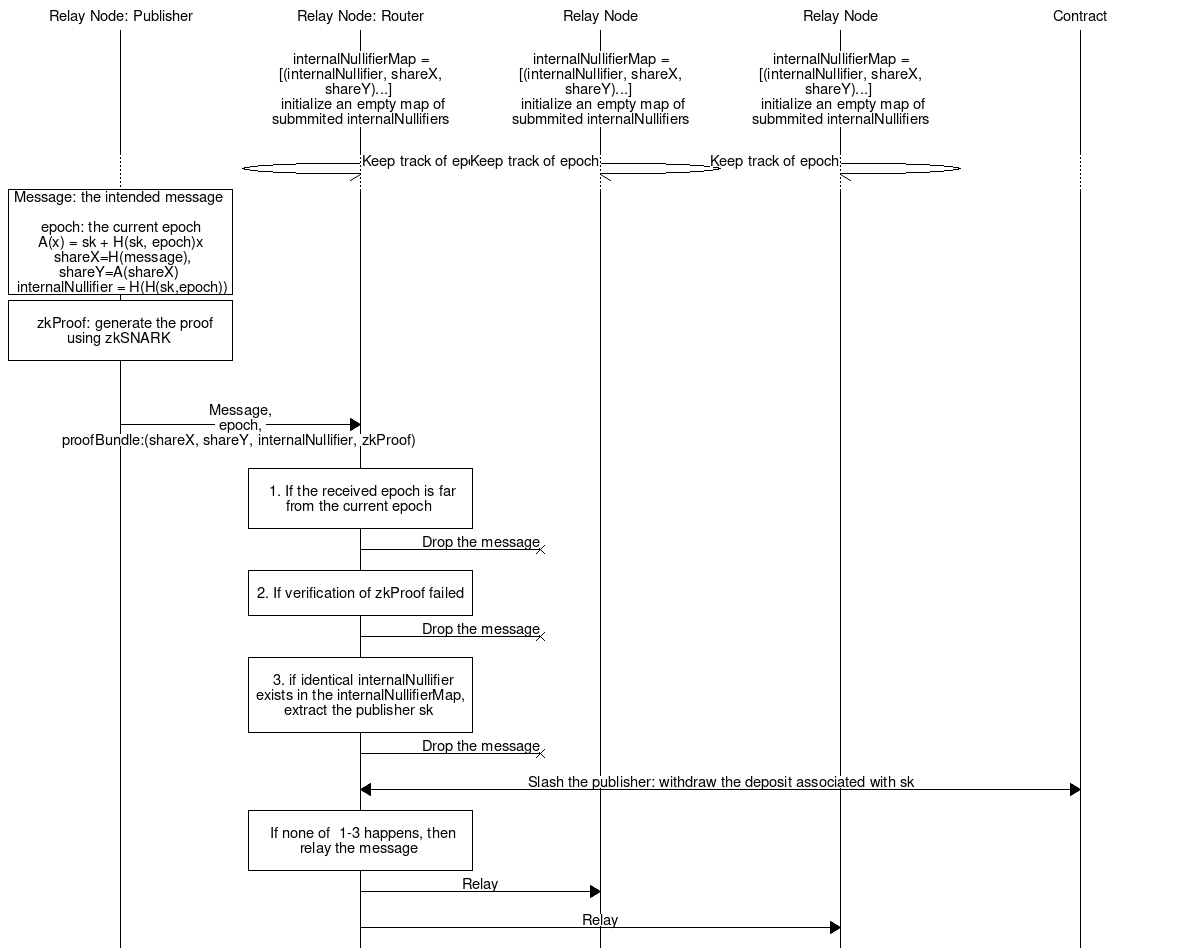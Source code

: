 # MSC for some fictional process
msc {
  hscale = "2";
  a [label = "Relay Node: Publisher"], b [label = "Relay Node: Router"], c[label="Relay Node"], d [label="Relay Node"],e [label="Contract"];
  |||;
  b box b [linecolor="white",label="internalNullifierMap = [(internalNullifier, shareX, shareY)...] \n initialize an empty map of submmited internalNullifiers"],
  c box c [linecolor="white",label="internalNullifierMap = [(internalNullifier, shareX, shareY)...] \n initialize an empty map of submmited internalNullifiers"],
  d box d [linecolor="white",label="internalNullifierMap = [(internalNullifier, shareX, shareY)...] \n initialize an empty map of submmited internalNullifiers"];
  |||;
  ..., b->b [ label = "Keep track of epoch"], c->c [ label = "Keep track of epoch"], d->d [ label = "Keep track of epoch"];
  
  a box a [label = "Message: the intended message \n \n epoch: the current epoch \n A(x) = sk + H(sk, epoch)x \n shareX=H(message), shareY=A(shareX) \n internalNullifier = H(H(sk,epoch))"];
  a box a [label="  \n  zkProof: generate the proof using zkSNARK \n "];

  |||;

  a=>b [ label = " \n Message, \n epoch, \n proofBundle:(shareX, shareY, internalNullifier, zkProof)  \n "]  ;
  b box b [label=" \n 1. If the received epoch is far from the current epoch \n "];
  b -x c [label="Drop the message"];

  b box b [label=" \n 2. If verification of zkProof failed \n "];
  b -x c [label="Drop the message"];

  b box b [label=" \n 3. if identical internalNullifier exists in the internalNullifierMap, extract the publisher sk \n "];
  b -x c [label="Drop the message"];
  b <=e, b => e[label="Slash the publisher: withdraw the deposit associated with sk"];
  b box b [label=" \n If none of  1-3 happens, then relay the message \n  "];
  b => c [label="Relay"];
  b => d [label="Relay"];

}